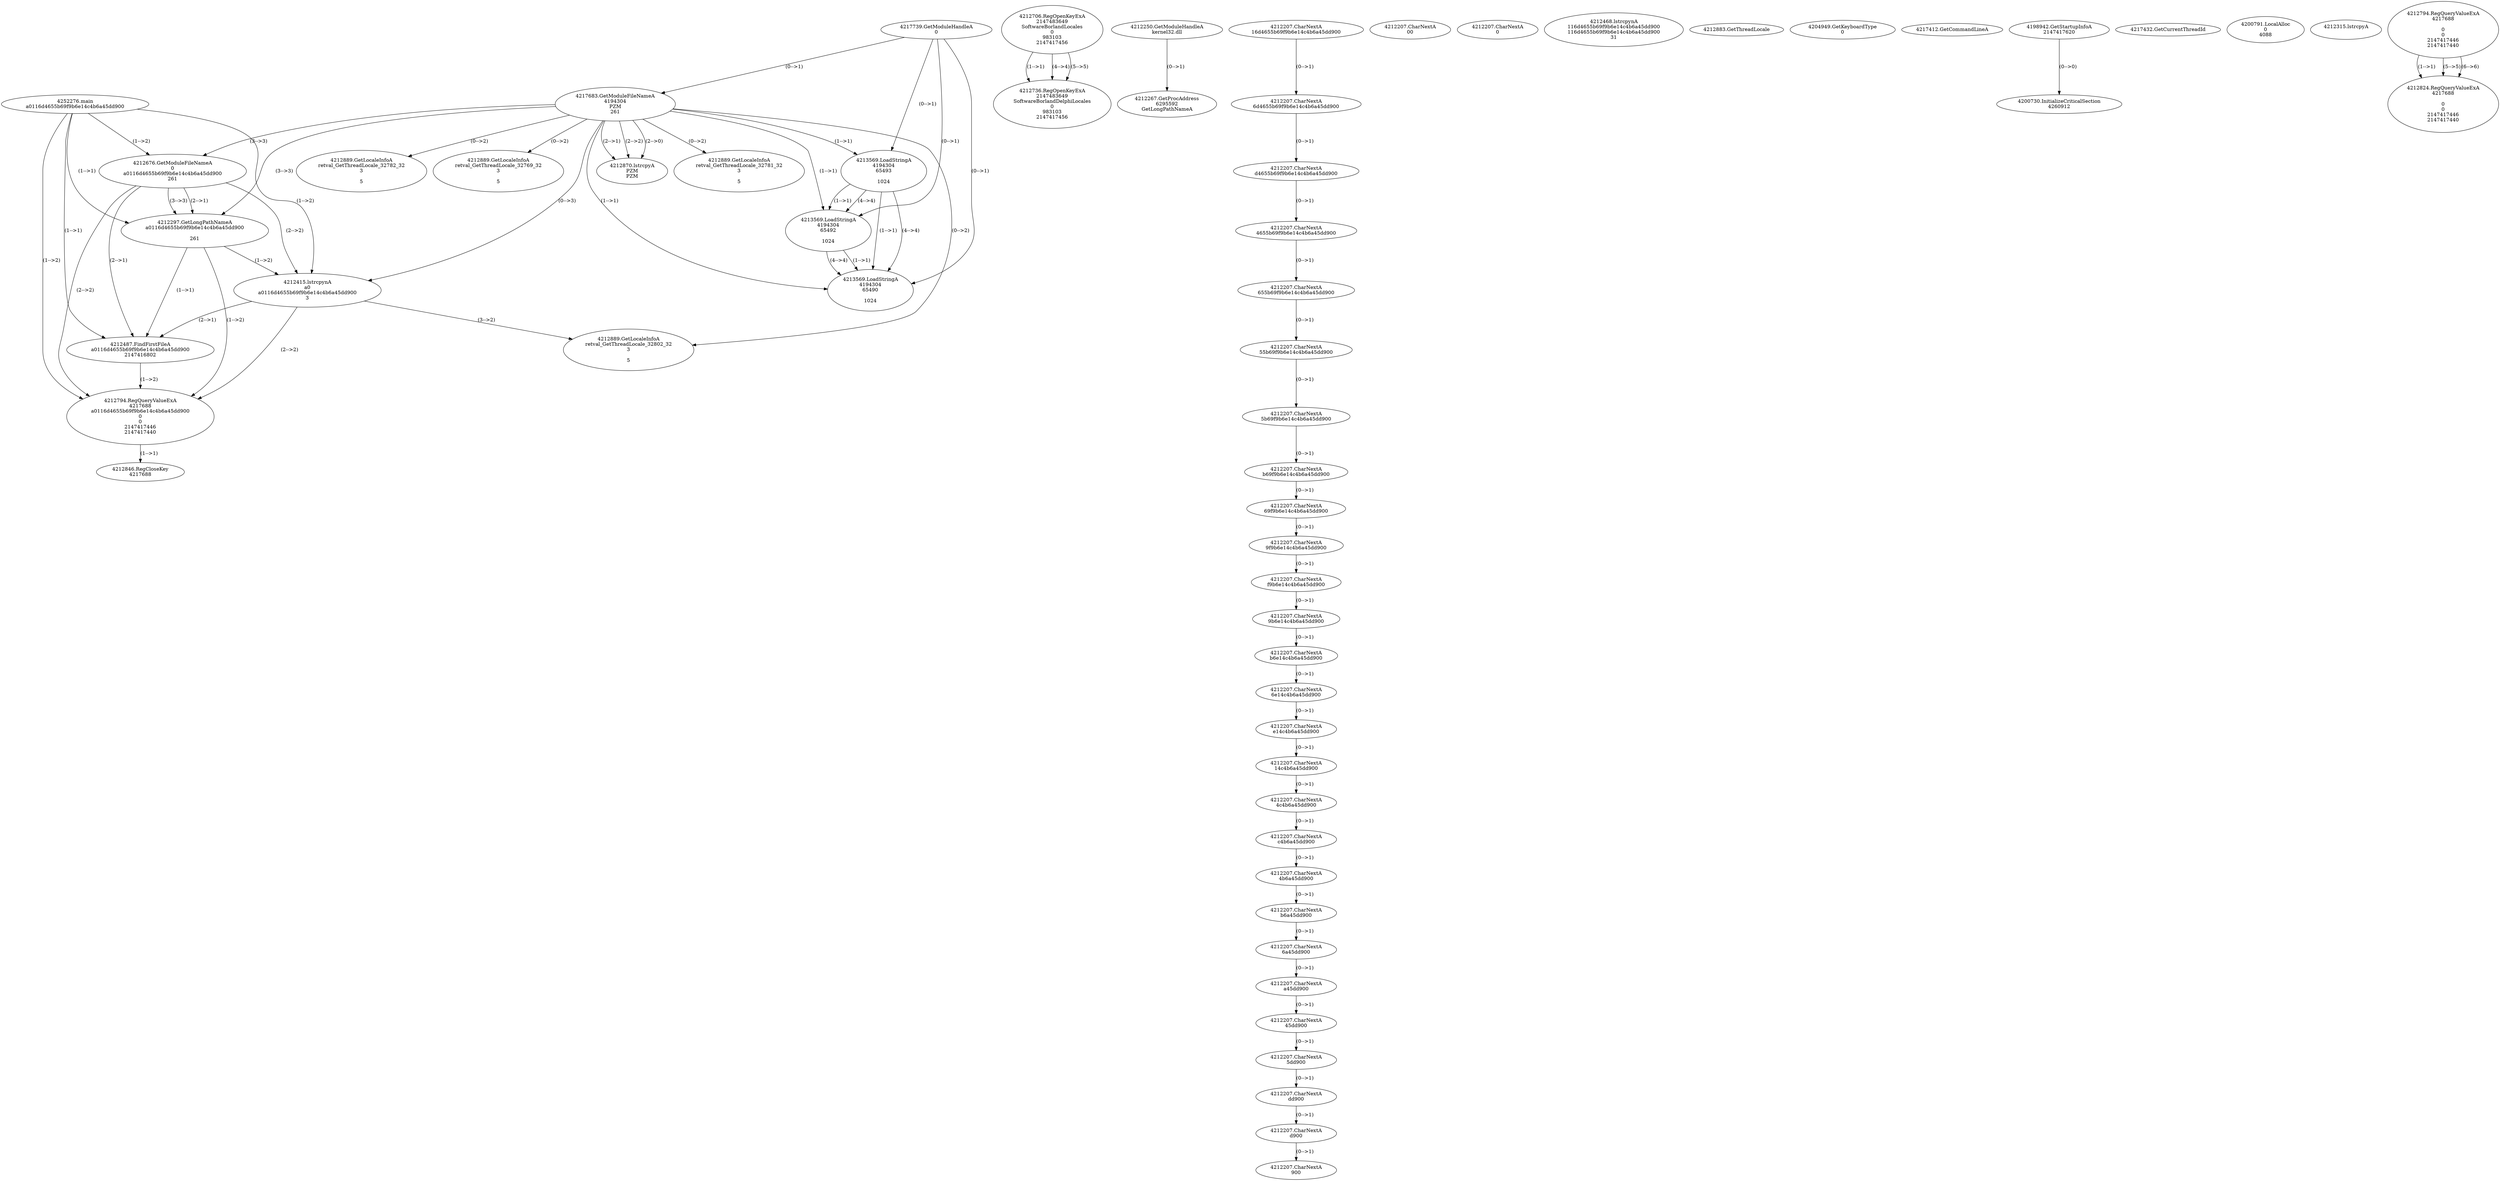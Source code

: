 // Global SCDG with merge call
digraph {
	0 [label="4252276.main
a0116d4655b69f9b6e14c4b6a45dd900"]
	1 [label="4217739.GetModuleHandleA
0"]
	2 [label="4217683.GetModuleFileNameA
4194304
PZM
261"]
	1 -> 2 [label="(0-->1)"]
	3 [label="4212676.GetModuleFileNameA
0
a0116d4655b69f9b6e14c4b6a45dd900
261"]
	0 -> 3 [label="(1-->2)"]
	2 -> 3 [label="(3-->3)"]
	4 [label="4212706.RegOpenKeyExA
2147483649
Software\Borland\Locales
0
983103
2147417456"]
	5 [label="4212250.GetModuleHandleA
kernel32.dll"]
	6 [label="4212267.GetProcAddress
6295592
GetLongPathNameA"]
	5 -> 6 [label="(0-->1)"]
	7 [label="4212297.GetLongPathNameA
a0116d4655b69f9b6e14c4b6a45dd900

261"]
	0 -> 7 [label="(1-->1)"]
	3 -> 7 [label="(2-->1)"]
	2 -> 7 [label="(3-->3)"]
	3 -> 7 [label="(3-->3)"]
	8 [label="4212415.lstrcpynA
a0
a0116d4655b69f9b6e14c4b6a45dd900
3"]
	0 -> 8 [label="(1-->2)"]
	3 -> 8 [label="(2-->2)"]
	7 -> 8 [label="(1-->2)"]
	2 -> 8 [label="(0-->3)"]
	9 [label="4212207.CharNextA
16d4655b69f9b6e14c4b6a45dd900"]
	10 [label="4212207.CharNextA
6d4655b69f9b6e14c4b6a45dd900"]
	9 -> 10 [label="(0-->1)"]
	11 [label="4212207.CharNextA
d4655b69f9b6e14c4b6a45dd900"]
	10 -> 11 [label="(0-->1)"]
	12 [label="4212207.CharNextA
4655b69f9b6e14c4b6a45dd900"]
	11 -> 12 [label="(0-->1)"]
	13 [label="4212207.CharNextA
655b69f9b6e14c4b6a45dd900"]
	12 -> 13 [label="(0-->1)"]
	14 [label="4212207.CharNextA
55b69f9b6e14c4b6a45dd900"]
	13 -> 14 [label="(0-->1)"]
	15 [label="4212207.CharNextA
5b69f9b6e14c4b6a45dd900"]
	14 -> 15 [label="(0-->1)"]
	16 [label="4212207.CharNextA
b69f9b6e14c4b6a45dd900"]
	15 -> 16 [label="(0-->1)"]
	17 [label="4212207.CharNextA
69f9b6e14c4b6a45dd900"]
	16 -> 17 [label="(0-->1)"]
	18 [label="4212207.CharNextA
9f9b6e14c4b6a45dd900"]
	17 -> 18 [label="(0-->1)"]
	19 [label="4212207.CharNextA
f9b6e14c4b6a45dd900"]
	18 -> 19 [label="(0-->1)"]
	20 [label="4212207.CharNextA
9b6e14c4b6a45dd900"]
	19 -> 20 [label="(0-->1)"]
	21 [label="4212207.CharNextA
b6e14c4b6a45dd900"]
	20 -> 21 [label="(0-->1)"]
	22 [label="4212207.CharNextA
6e14c4b6a45dd900"]
	21 -> 22 [label="(0-->1)"]
	23 [label="4212207.CharNextA
e14c4b6a45dd900"]
	22 -> 23 [label="(0-->1)"]
	24 [label="4212207.CharNextA
14c4b6a45dd900"]
	23 -> 24 [label="(0-->1)"]
	25 [label="4212207.CharNextA
4c4b6a45dd900"]
	24 -> 25 [label="(0-->1)"]
	26 [label="4212207.CharNextA
c4b6a45dd900"]
	25 -> 26 [label="(0-->1)"]
	27 [label="4212207.CharNextA
4b6a45dd900"]
	26 -> 27 [label="(0-->1)"]
	28 [label="4212207.CharNextA
b6a45dd900"]
	27 -> 28 [label="(0-->1)"]
	29 [label="4212207.CharNextA
6a45dd900"]
	28 -> 29 [label="(0-->1)"]
	30 [label="4212207.CharNextA
a45dd900"]
	29 -> 30 [label="(0-->1)"]
	31 [label="4212207.CharNextA
45dd900"]
	30 -> 31 [label="(0-->1)"]
	32 [label="4212207.CharNextA
5dd900"]
	31 -> 32 [label="(0-->1)"]
	33 [label="4212207.CharNextA
dd900"]
	32 -> 33 [label="(0-->1)"]
	34 [label="4212207.CharNextA
d900"]
	33 -> 34 [label="(0-->1)"]
	35 [label="4212207.CharNextA
900"]
	34 -> 35 [label="(0-->1)"]
	36 [label="4212207.CharNextA
00"]
	37 [label="4212207.CharNextA
0"]
	38 [label="4212468.lstrcpynA
116d4655b69f9b6e14c4b6a45dd900
116d4655b69f9b6e14c4b6a45dd900
31"]
	39 [label="4212487.FindFirstFileA
a0116d4655b69f9b6e14c4b6a45dd900
2147416802"]
	0 -> 39 [label="(1-->1)"]
	3 -> 39 [label="(2-->1)"]
	7 -> 39 [label="(1-->1)"]
	8 -> 39 [label="(2-->1)"]
	40 [label="4212794.RegQueryValueExA
4217688
a0116d4655b69f9b6e14c4b6a45dd900
0
0
2147417446
2147417440"]
	0 -> 40 [label="(1-->2)"]
	3 -> 40 [label="(2-->2)"]
	7 -> 40 [label="(1-->2)"]
	8 -> 40 [label="(2-->2)"]
	39 -> 40 [label="(1-->2)"]
	41 [label="4212846.RegCloseKey
4217688"]
	40 -> 41 [label="(1-->1)"]
	42 [label="4212870.lstrcpyA
PZM
PZM"]
	2 -> 42 [label="(2-->1)"]
	2 -> 42 [label="(2-->2)"]
	2 -> 42 [label="(2-->0)"]
	43 [label="4212883.GetThreadLocale
"]
	44 [label="4212889.GetLocaleInfoA
retval_GetThreadLocale_32802_32
3

5"]
	2 -> 44 [label="(0-->2)"]
	8 -> 44 [label="(3-->2)"]
	45 [label="4204949.GetKeyboardType
0"]
	46 [label="4217412.GetCommandLineA
"]
	47 [label="4198942.GetStartupInfoA
2147417620"]
	48 [label="4217432.GetCurrentThreadId
"]
	49 [label="4213569.LoadStringA
4194304
65493

1024"]
	1 -> 49 [label="(0-->1)"]
	2 -> 49 [label="(1-->1)"]
	50 [label="4200730.InitializeCriticalSection
4260912"]
	47 -> 50 [label="(0-->0)"]
	51 [label="4200791.LocalAlloc
0
4088"]
	52 [label="4212315.lstrcpyA

"]
	53 [label="4212794.RegQueryValueExA
4217688

0
0
2147417446
2147417440"]
	54 [label="4212824.RegQueryValueExA
4217688

0
0
2147417446
2147417440"]
	53 -> 54 [label="(1-->1)"]
	53 -> 54 [label="(5-->5)"]
	53 -> 54 [label="(6-->6)"]
	55 [label="4212889.GetLocaleInfoA
retval_GetThreadLocale_32781_32
3

5"]
	2 -> 55 [label="(0-->2)"]
	56 [label="4213569.LoadStringA
4194304
65492

1024"]
	1 -> 56 [label="(0-->1)"]
	2 -> 56 [label="(1-->1)"]
	49 -> 56 [label="(1-->1)"]
	49 -> 56 [label="(4-->4)"]
	57 [label="4212736.RegOpenKeyExA
2147483649
Software\Borland\Delphi\Locales
0
983103
2147417456"]
	4 -> 57 [label="(1-->1)"]
	4 -> 57 [label="(4-->4)"]
	4 -> 57 [label="(5-->5)"]
	58 [label="4212889.GetLocaleInfoA
retval_GetThreadLocale_32782_32
3

5"]
	2 -> 58 [label="(0-->2)"]
	59 [label="4213569.LoadStringA
4194304
65490

1024"]
	1 -> 59 [label="(0-->1)"]
	2 -> 59 [label="(1-->1)"]
	49 -> 59 [label="(1-->1)"]
	56 -> 59 [label="(1-->1)"]
	49 -> 59 [label="(4-->4)"]
	56 -> 59 [label="(4-->4)"]
	60 [label="4212889.GetLocaleInfoA
retval_GetThreadLocale_32769_32
3

5"]
	2 -> 60 [label="(0-->2)"]
}
